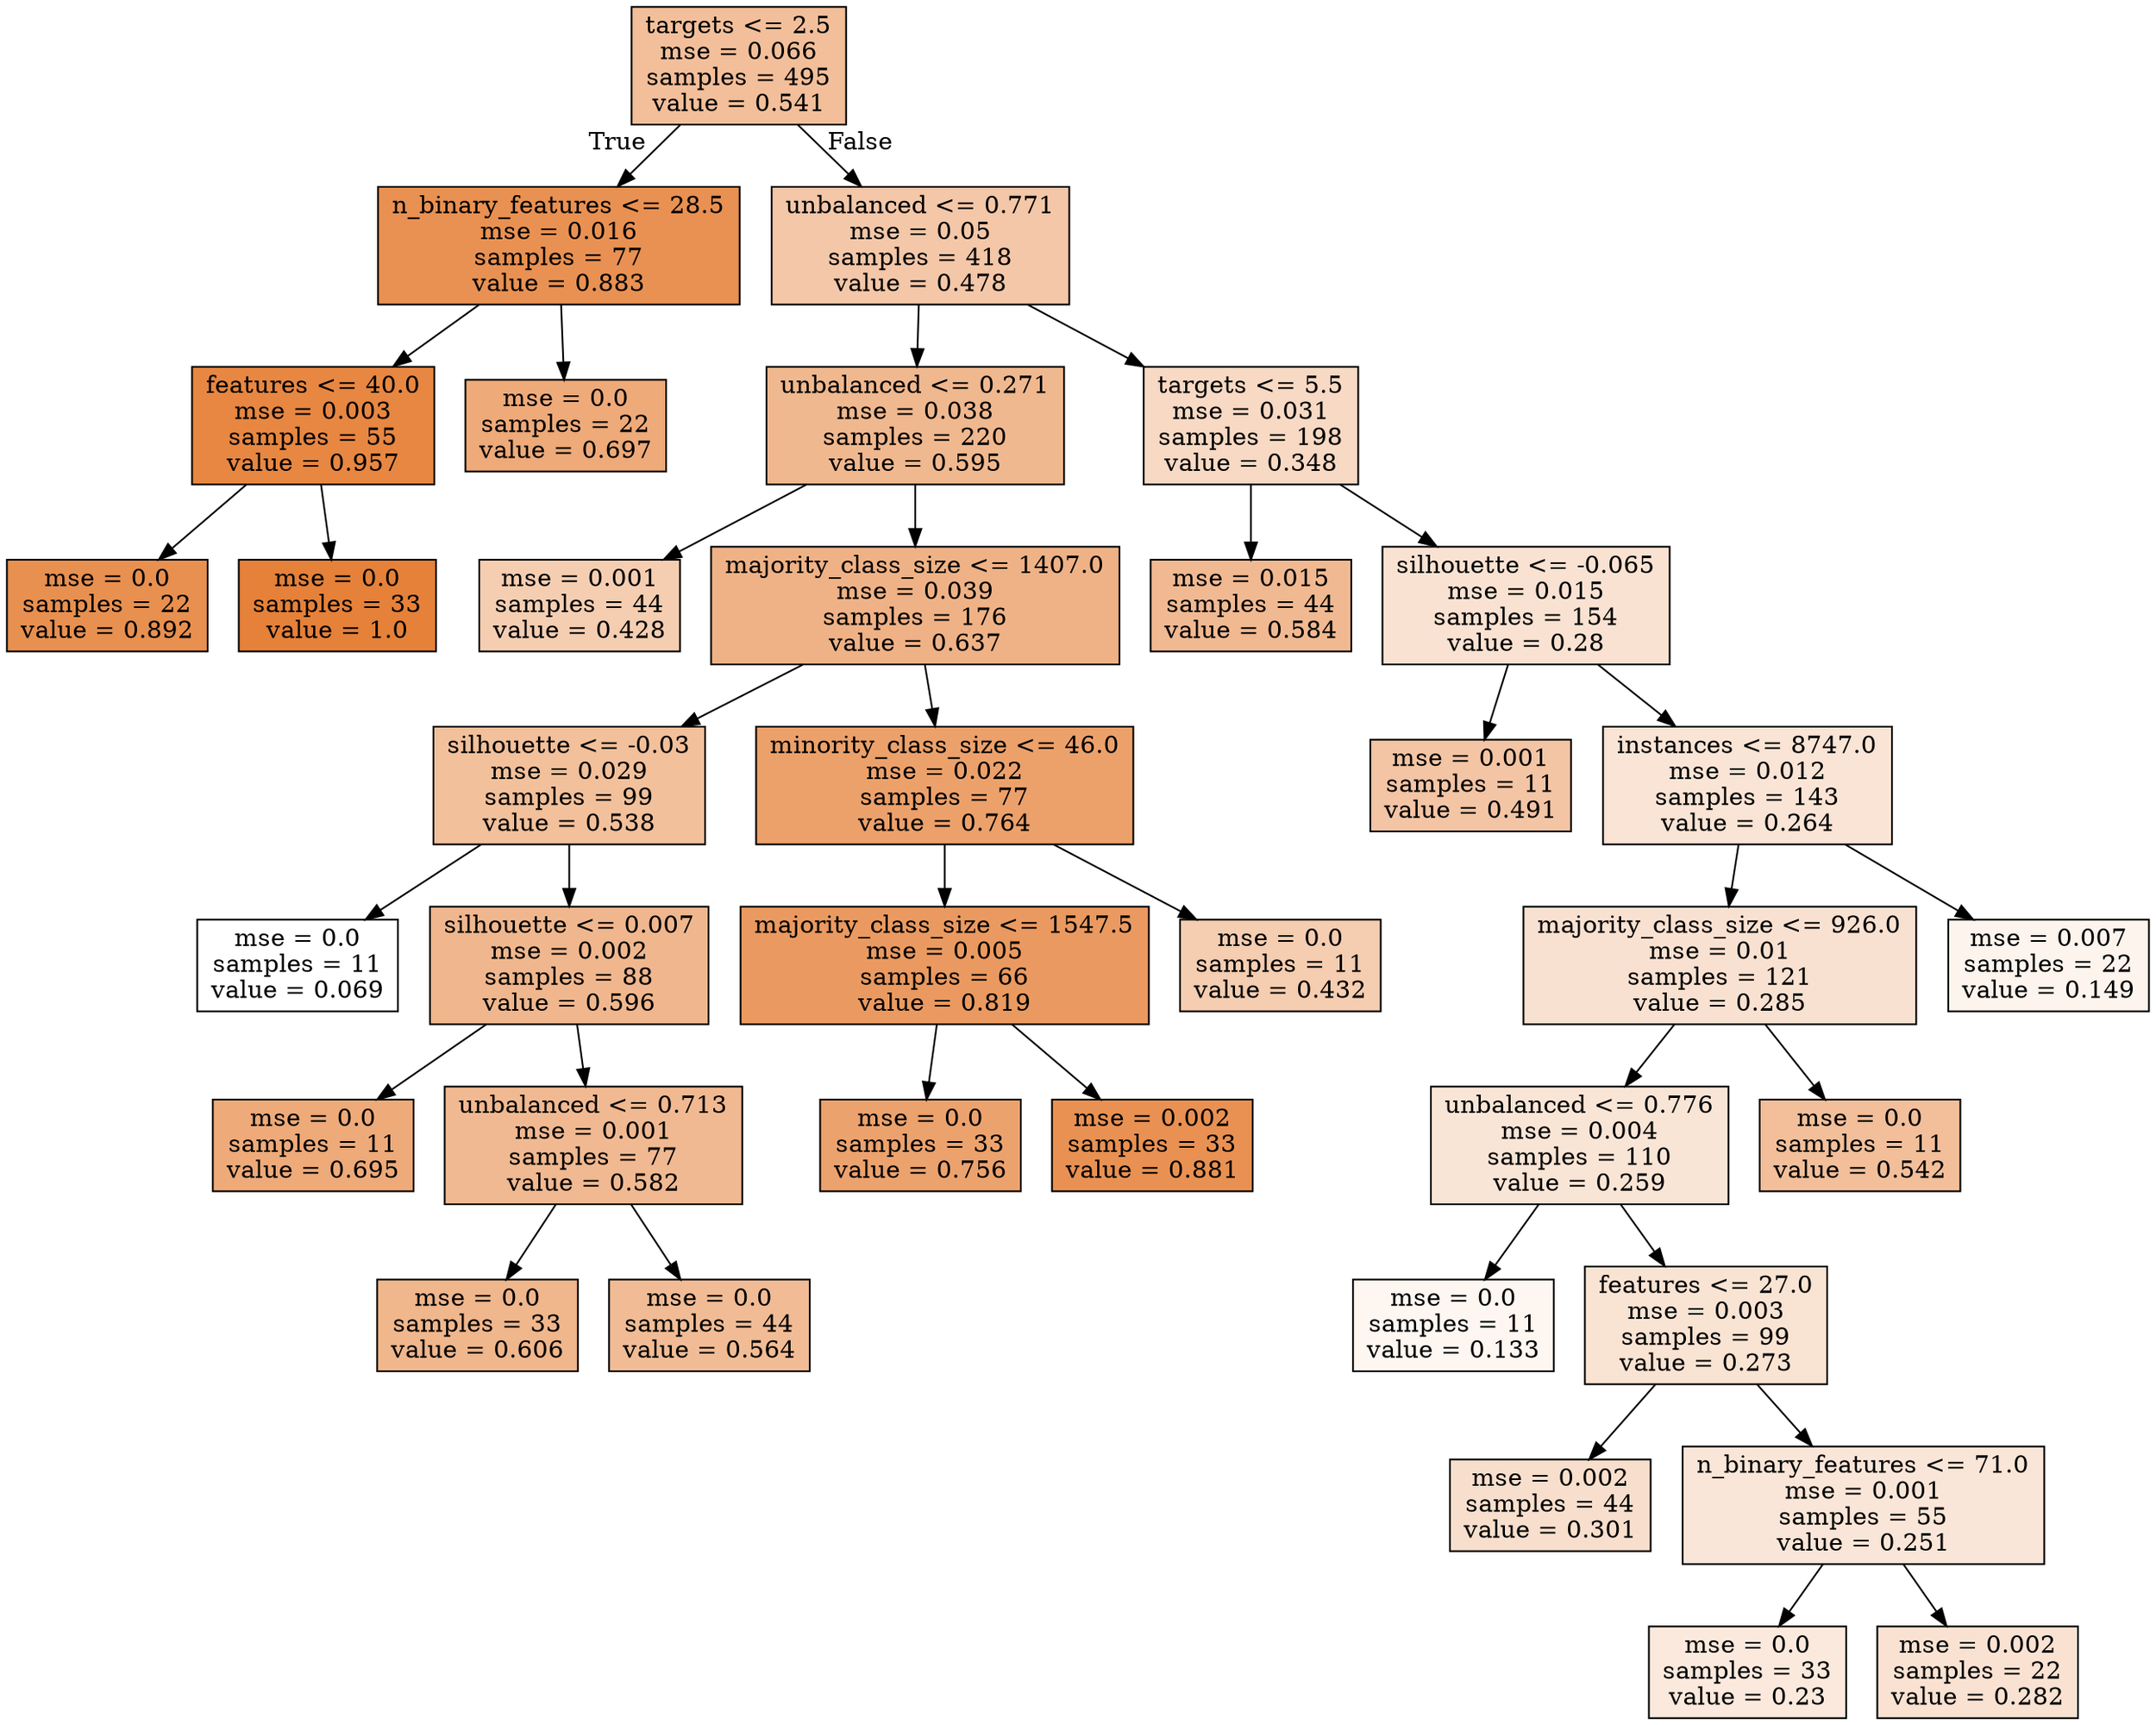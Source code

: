 digraph Tree {
node [shape=box, style="filled", color="black"] ;
0 [label="targets <= 2.5\nmse = 0.066\nsamples = 495\nvalue = 0.541", fillcolor="#e5813981"] ;
1 [label="n_binary_features <= 28.5\nmse = 0.016\nsamples = 77\nvalue = 0.883", fillcolor="#e58139df"] ;
0 -> 1 [labeldistance=2.5, labelangle=45, headlabel="True"] ;
2 [label="features <= 40.0\nmse = 0.003\nsamples = 55\nvalue = 0.957", fillcolor="#e58139f3"] ;
1 -> 2 ;
3 [label="mse = 0.0\nsamples = 22\nvalue = 0.892", fillcolor="#e58139e1"] ;
2 -> 3 ;
4 [label="mse = 0.0\nsamples = 33\nvalue = 1.0", fillcolor="#e58139ff"] ;
2 -> 4 ;
5 [label="mse = 0.0\nsamples = 22\nvalue = 0.697", fillcolor="#e58139ac"] ;
1 -> 5 ;
6 [label="unbalanced <= 0.771\nmse = 0.05\nsamples = 418\nvalue = 0.478", fillcolor="#e5813970"] ;
0 -> 6 [labeldistance=2.5, labelangle=-45, headlabel="False"] ;
7 [label="unbalanced <= 0.271\nmse = 0.038\nsamples = 220\nvalue = 0.595", fillcolor="#e5813990"] ;
6 -> 7 ;
8 [label="mse = 0.001\nsamples = 44\nvalue = 0.428", fillcolor="#e5813962"] ;
7 -> 8 ;
9 [label="majority_class_size <= 1407.0\nmse = 0.039\nsamples = 176\nvalue = 0.637", fillcolor="#e581399c"] ;
7 -> 9 ;
10 [label="silhouette <= -0.03\nmse = 0.029\nsamples = 99\nvalue = 0.538", fillcolor="#e5813980"] ;
9 -> 10 ;
11 [label="mse = 0.0\nsamples = 11\nvalue = 0.069", fillcolor="#e5813900"] ;
10 -> 11 ;
12 [label="silhouette <= 0.007\nmse = 0.002\nsamples = 88\nvalue = 0.596", fillcolor="#e5813991"] ;
10 -> 12 ;
13 [label="mse = 0.0\nsamples = 11\nvalue = 0.695", fillcolor="#e58139ac"] ;
12 -> 13 ;
14 [label="unbalanced <= 0.713\nmse = 0.001\nsamples = 77\nvalue = 0.582", fillcolor="#e581398d"] ;
12 -> 14 ;
15 [label="mse = 0.0\nsamples = 33\nvalue = 0.606", fillcolor="#e5813993"] ;
14 -> 15 ;
16 [label="mse = 0.0\nsamples = 44\nvalue = 0.564", fillcolor="#e5813988"] ;
14 -> 16 ;
17 [label="minority_class_size <= 46.0\nmse = 0.022\nsamples = 77\nvalue = 0.764", fillcolor="#e58139be"] ;
9 -> 17 ;
18 [label="majority_class_size <= 1547.5\nmse = 0.005\nsamples = 66\nvalue = 0.819", fillcolor="#e58139cd"] ;
17 -> 18 ;
19 [label="mse = 0.0\nsamples = 33\nvalue = 0.756", fillcolor="#e58139bc"] ;
18 -> 19 ;
20 [label="mse = 0.002\nsamples = 33\nvalue = 0.881", fillcolor="#e58139df"] ;
18 -> 20 ;
21 [label="mse = 0.0\nsamples = 11\nvalue = 0.432", fillcolor="#e5813964"] ;
17 -> 21 ;
22 [label="targets <= 5.5\nmse = 0.031\nsamples = 198\nvalue = 0.348", fillcolor="#e581394c"] ;
6 -> 22 ;
23 [label="mse = 0.015\nsamples = 44\nvalue = 0.584", fillcolor="#e581398d"] ;
22 -> 23 ;
24 [label="silhouette <= -0.065\nmse = 0.015\nsamples = 154\nvalue = 0.28", fillcolor="#e581393a"] ;
22 -> 24 ;
25 [label="mse = 0.001\nsamples = 11\nvalue = 0.491", fillcolor="#e5813974"] ;
24 -> 25 ;
26 [label="instances <= 8747.0\nmse = 0.012\nsamples = 143\nvalue = 0.264", fillcolor="#e5813935"] ;
24 -> 26 ;
27 [label="majority_class_size <= 926.0\nmse = 0.01\nsamples = 121\nvalue = 0.285", fillcolor="#e581393b"] ;
26 -> 27 ;
28 [label="unbalanced <= 0.776\nmse = 0.004\nsamples = 110\nvalue = 0.259", fillcolor="#e5813934"] ;
27 -> 28 ;
29 [label="mse = 0.0\nsamples = 11\nvalue = 0.133", fillcolor="#e5813912"] ;
28 -> 29 ;
30 [label="features <= 27.0\nmse = 0.003\nsamples = 99\nvalue = 0.273", fillcolor="#e5813938"] ;
28 -> 30 ;
31 [label="mse = 0.002\nsamples = 44\nvalue = 0.301", fillcolor="#e5813940"] ;
30 -> 31 ;
32 [label="n_binary_features <= 71.0\nmse = 0.001\nsamples = 55\nvalue = 0.251", fillcolor="#e5813932"] ;
30 -> 32 ;
33 [label="mse = 0.0\nsamples = 33\nvalue = 0.23", fillcolor="#e581392c"] ;
32 -> 33 ;
34 [label="mse = 0.002\nsamples = 22\nvalue = 0.282", fillcolor="#e581393a"] ;
32 -> 34 ;
35 [label="mse = 0.0\nsamples = 11\nvalue = 0.542", fillcolor="#e5813982"] ;
27 -> 35 ;
36 [label="mse = 0.007\nsamples = 22\nvalue = 0.149", fillcolor="#e5813916"] ;
26 -> 36 ;
}
